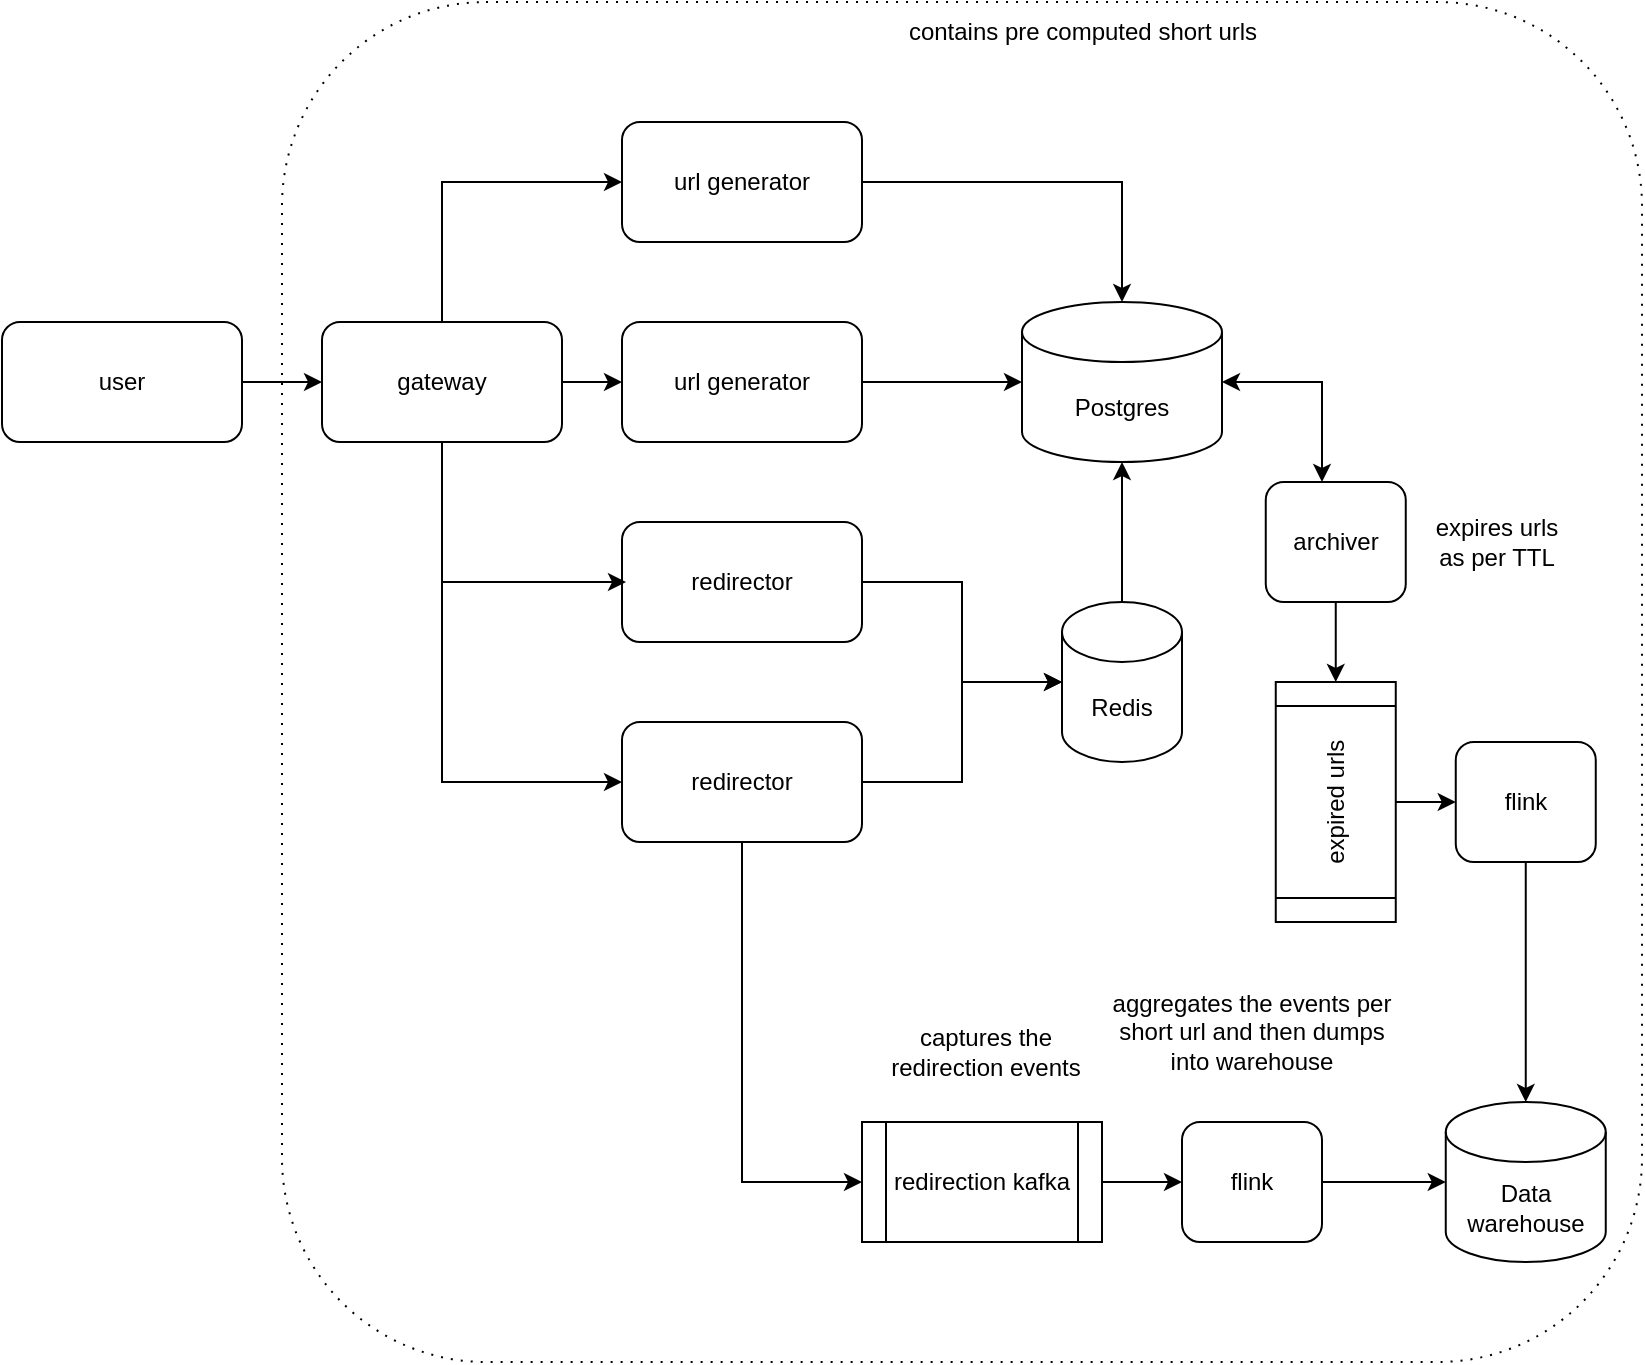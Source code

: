 <mxfile version="28.0.7">
  <diagram name="Page-1" id="qBerdW8tIHPhtDbVmsvb">
    <mxGraphModel dx="2011" dy="1200" grid="1" gridSize="10" guides="1" tooltips="1" connect="1" arrows="1" fold="1" page="1" pageScale="1" pageWidth="850" pageHeight="1100" math="0" shadow="0">
      <root>
        <mxCell id="0" />
        <mxCell id="1" parent="0" />
        <mxCell id="fvFxRy8mnweWSK4BVMKE-34" value="" style="rounded=1;whiteSpace=wrap;html=1;dashed=1;dashPattern=1 4;" parent="1" vertex="1">
          <mxGeometry x="160" y="180" width="680" height="680" as="geometry" />
        </mxCell>
        <mxCell id="fvFxRy8mnweWSK4BVMKE-35" style="edgeStyle=orthogonalEdgeStyle;rounded=0;orthogonalLoop=1;jettySize=auto;html=1;exitX=1;exitY=0.5;exitDx=0;exitDy=0;entryX=0;entryY=0.5;entryDx=0;entryDy=0;" parent="1" source="fvFxRy8mnweWSK4BVMKE-1" target="fvFxRy8mnweWSK4BVMKE-2" edge="1">
          <mxGeometry relative="1" as="geometry" />
        </mxCell>
        <mxCell id="fvFxRy8mnweWSK4BVMKE-1" value="user" style="rounded=1;whiteSpace=wrap;html=1;" parent="1" vertex="1">
          <mxGeometry x="20" y="340" width="120" height="60" as="geometry" />
        </mxCell>
        <mxCell id="fvFxRy8mnweWSK4BVMKE-36" style="edgeStyle=orthogonalEdgeStyle;rounded=0;orthogonalLoop=1;jettySize=auto;html=1;exitX=1;exitY=0.5;exitDx=0;exitDy=0;entryX=0;entryY=0.5;entryDx=0;entryDy=0;" parent="1" source="fvFxRy8mnweWSK4BVMKE-2" target="fvFxRy8mnweWSK4BVMKE-4" edge="1">
          <mxGeometry relative="1" as="geometry" />
        </mxCell>
        <mxCell id="fvFxRy8mnweWSK4BVMKE-37" style="edgeStyle=orthogonalEdgeStyle;rounded=0;orthogonalLoop=1;jettySize=auto;html=1;entryX=0;entryY=0.5;entryDx=0;entryDy=0;" parent="1" source="fvFxRy8mnweWSK4BVMKE-2" target="fvFxRy8mnweWSK4BVMKE-3" edge="1">
          <mxGeometry relative="1" as="geometry">
            <Array as="points">
              <mxPoint x="240" y="270" />
            </Array>
          </mxGeometry>
        </mxCell>
        <mxCell id="fvFxRy8mnweWSK4BVMKE-38" style="edgeStyle=orthogonalEdgeStyle;rounded=0;orthogonalLoop=1;jettySize=auto;html=1;entryX=0;entryY=0.5;entryDx=0;entryDy=0;" parent="1" source="fvFxRy8mnweWSK4BVMKE-2" target="fvFxRy8mnweWSK4BVMKE-7" edge="1">
          <mxGeometry relative="1" as="geometry">
            <Array as="points">
              <mxPoint x="240" y="570" />
            </Array>
          </mxGeometry>
        </mxCell>
        <mxCell id="fvFxRy8mnweWSK4BVMKE-2" value="gateway" style="rounded=1;whiteSpace=wrap;html=1;" parent="1" vertex="1">
          <mxGeometry x="180" y="340" width="120" height="60" as="geometry" />
        </mxCell>
        <mxCell id="fvFxRy8mnweWSK4BVMKE-3" value="url generator" style="rounded=1;whiteSpace=wrap;html=1;" parent="1" vertex="1">
          <mxGeometry x="330" y="240" width="120" height="60" as="geometry" />
        </mxCell>
        <mxCell id="fvFxRy8mnweWSK4BVMKE-4" value="url generator" style="rounded=1;whiteSpace=wrap;html=1;" parent="1" vertex="1">
          <mxGeometry x="330" y="340" width="120" height="60" as="geometry" />
        </mxCell>
        <mxCell id="fvFxRy8mnweWSK4BVMKE-27" style="edgeStyle=orthogonalEdgeStyle;rounded=0;orthogonalLoop=1;jettySize=auto;html=1;entryX=0;entryY=0.5;entryDx=0;entryDy=0;exitX=0.5;exitY=1;exitDx=0;exitDy=0;" parent="1" source="fvFxRy8mnweWSK4BVMKE-7" target="fvFxRy8mnweWSK4BVMKE-26" edge="1">
          <mxGeometry relative="1" as="geometry" />
        </mxCell>
        <mxCell id="fvFxRy8mnweWSK4BVMKE-6" value="redirector" style="rounded=1;whiteSpace=wrap;html=1;" parent="1" vertex="1">
          <mxGeometry x="330" y="440" width="120" height="60" as="geometry" />
        </mxCell>
        <mxCell id="fvFxRy8mnweWSK4BVMKE-22" style="edgeStyle=orthogonalEdgeStyle;rounded=0;orthogonalLoop=1;jettySize=auto;html=1;entryX=0;entryY=0.5;entryDx=0;entryDy=0;entryPerimeter=0;" parent="1" source="fvFxRy8mnweWSK4BVMKE-7" edge="1" target="fvFxRy8mnweWSK4BVMKE-9">
          <mxGeometry relative="1" as="geometry">
            <mxPoint x="510" y="520" as="targetPoint" />
            <Array as="points">
              <mxPoint x="500" y="570" />
              <mxPoint x="500" y="520" />
            </Array>
          </mxGeometry>
        </mxCell>
        <mxCell id="fvFxRy8mnweWSK4BVMKE-7" value="redirector" style="rounded=1;whiteSpace=wrap;html=1;" parent="1" vertex="1">
          <mxGeometry x="330" y="540" width="120" height="60" as="geometry" />
        </mxCell>
        <mxCell id="fvFxRy8mnweWSK4BVMKE-9" value="Redis" style="shape=cylinder3;whiteSpace=wrap;html=1;boundedLbl=1;backgroundOutline=1;size=15;" parent="1" vertex="1">
          <mxGeometry x="550" y="480" width="60" height="80" as="geometry" />
        </mxCell>
        <mxCell id="fvFxRy8mnweWSK4BVMKE-10" value="Postgres" style="shape=cylinder3;whiteSpace=wrap;html=1;boundedLbl=1;backgroundOutline=1;size=15;" parent="1" vertex="1">
          <mxGeometry x="530" y="330" width="100" height="80" as="geometry" />
        </mxCell>
        <mxCell id="fvFxRy8mnweWSK4BVMKE-15" style="edgeStyle=orthogonalEdgeStyle;rounded=0;orthogonalLoop=1;jettySize=auto;html=1;" parent="1" source="fvFxRy8mnweWSK4BVMKE-3" target="fvFxRy8mnweWSK4BVMKE-10" edge="1">
          <mxGeometry relative="1" as="geometry">
            <mxPoint x="500" y="310" as="targetPoint" />
            <Array as="points">
              <mxPoint x="510" y="270" />
              <mxPoint x="510" y="270" />
            </Array>
          </mxGeometry>
        </mxCell>
        <mxCell id="fvFxRy8mnweWSK4BVMKE-21" style="edgeStyle=orthogonalEdgeStyle;rounded=0;orthogonalLoop=1;jettySize=auto;html=1;entryX=0;entryY=0.5;entryDx=0;entryDy=0;entryPerimeter=0;" parent="1" source="fvFxRy8mnweWSK4BVMKE-6" target="fvFxRy8mnweWSK4BVMKE-9" edge="1">
          <mxGeometry relative="1" as="geometry" />
        </mxCell>
        <mxCell id="fvFxRy8mnweWSK4BVMKE-23" style="edgeStyle=orthogonalEdgeStyle;rounded=0;orthogonalLoop=1;jettySize=auto;html=1;entryX=0.5;entryY=1;entryDx=0;entryDy=0;entryPerimeter=0;" parent="1" source="fvFxRy8mnweWSK4BVMKE-9" target="fvFxRy8mnweWSK4BVMKE-10" edge="1">
          <mxGeometry relative="1" as="geometry">
            <mxPoint x="650" y="520" as="targetPoint" />
          </mxGeometry>
        </mxCell>
        <mxCell id="fvFxRy8mnweWSK4BVMKE-45" style="edgeStyle=orthogonalEdgeStyle;rounded=0;orthogonalLoop=1;jettySize=auto;html=1;entryX=1;entryY=0.5;entryDx=0;entryDy=0;" parent="1" source="fvFxRy8mnweWSK4BVMKE-24" target="fvFxRy8mnweWSK4BVMKE-44" edge="1">
          <mxGeometry relative="1" as="geometry" />
        </mxCell>
        <mxCell id="fvFxRy8mnweWSK4BVMKE-24" value="archiver" style="rounded=1;whiteSpace=wrap;html=1;" parent="1" vertex="1">
          <mxGeometry x="651.88" y="420" width="70" height="60" as="geometry" />
        </mxCell>
        <mxCell id="fvFxRy8mnweWSK4BVMKE-25" style="edgeStyle=orthogonalEdgeStyle;rounded=0;orthogonalLoop=1;jettySize=auto;html=1;entryX=1;entryY=0.5;entryDx=0;entryDy=0;entryPerimeter=0;startArrow=classic;startFill=1;" parent="1" source="fvFxRy8mnweWSK4BVMKE-24" target="fvFxRy8mnweWSK4BVMKE-10" edge="1">
          <mxGeometry relative="1" as="geometry">
            <Array as="points">
              <mxPoint x="680" y="370" />
            </Array>
            <mxPoint x="710" y="520" as="targetPoint" />
          </mxGeometry>
        </mxCell>
        <mxCell id="fvFxRy8mnweWSK4BVMKE-29" style="edgeStyle=orthogonalEdgeStyle;rounded=0;orthogonalLoop=1;jettySize=auto;html=1;entryX=0;entryY=0.5;entryDx=0;entryDy=0;" parent="1" source="fvFxRy8mnweWSK4BVMKE-26" target="fvFxRy8mnweWSK4BVMKE-28" edge="1">
          <mxGeometry relative="1" as="geometry" />
        </mxCell>
        <mxCell id="fvFxRy8mnweWSK4BVMKE-26" value="redirection kafka" style="shape=process;whiteSpace=wrap;html=1;backgroundOutline=1;" parent="1" vertex="1">
          <mxGeometry x="450" y="740" width="120" height="60" as="geometry" />
        </mxCell>
        <mxCell id="fvFxRy8mnweWSK4BVMKE-28" value="flink" style="rounded=1;whiteSpace=wrap;html=1;" parent="1" vertex="1">
          <mxGeometry x="610" y="740" width="70" height="60" as="geometry" />
        </mxCell>
        <mxCell id="fvFxRy8mnweWSK4BVMKE-30" value="Data warehouse" style="shape=cylinder3;whiteSpace=wrap;html=1;boundedLbl=1;backgroundOutline=1;size=15;" parent="1" vertex="1">
          <mxGeometry x="741.88" y="730" width="80" height="80" as="geometry" />
        </mxCell>
        <mxCell id="fvFxRy8mnweWSK4BVMKE-32" style="edgeStyle=orthogonalEdgeStyle;rounded=0;orthogonalLoop=1;jettySize=auto;html=1;entryX=0;entryY=0.5;entryDx=0;entryDy=0;entryPerimeter=0;" parent="1" source="fvFxRy8mnweWSK4BVMKE-28" target="fvFxRy8mnweWSK4BVMKE-30" edge="1">
          <mxGeometry relative="1" as="geometry">
            <mxPoint x="710" y="770" as="targetPoint" />
          </mxGeometry>
        </mxCell>
        <mxCell id="fvFxRy8mnweWSK4BVMKE-33" value="contains pre computed short urls" style="text;html=1;align=center;verticalAlign=middle;resizable=0;points=[];autosize=1;strokeColor=none;fillColor=none;" parent="1" vertex="1">
          <mxGeometry x="460" y="180" width="200" height="30" as="geometry" />
        </mxCell>
        <mxCell id="fvFxRy8mnweWSK4BVMKE-39" style="edgeStyle=orthogonalEdgeStyle;rounded=0;orthogonalLoop=1;jettySize=auto;html=1;" parent="1" source="fvFxRy8mnweWSK4BVMKE-2" edge="1">
          <mxGeometry relative="1" as="geometry">
            <mxPoint x="332" y="470" as="targetPoint" />
            <Array as="points">
              <mxPoint x="240" y="470" />
            </Array>
          </mxGeometry>
        </mxCell>
        <mxCell id="fvFxRy8mnweWSK4BVMKE-40" value="expires urls as per TTL" style="text;html=1;align=center;verticalAlign=middle;whiteSpace=wrap;rounded=0;" parent="1" vertex="1">
          <mxGeometry x="730" y="435" width="75" height="30" as="geometry" />
        </mxCell>
        <mxCell id="fvFxRy8mnweWSK4BVMKE-41" value="captures the redirection events" style="text;html=1;align=center;verticalAlign=middle;whiteSpace=wrap;rounded=0;" parent="1" vertex="1">
          <mxGeometry x="462.5" y="690" width="97.5" height="30" as="geometry" />
        </mxCell>
        <mxCell id="fvFxRy8mnweWSK4BVMKE-42" value="aggregates the events per short url and then dumps into warehouse" style="text;html=1;align=center;verticalAlign=middle;whiteSpace=wrap;rounded=0;" parent="1" vertex="1">
          <mxGeometry x="568.13" y="680" width="153.75" height="30" as="geometry" />
        </mxCell>
        <mxCell id="Td-5KWlAO-xC2juJ-Ogx-4" style="edgeStyle=orthogonalEdgeStyle;rounded=0;orthogonalLoop=1;jettySize=auto;html=1;exitX=0.5;exitY=1;exitDx=0;exitDy=0;entryX=0;entryY=0.5;entryDx=0;entryDy=0;" edge="1" parent="1" source="fvFxRy8mnweWSK4BVMKE-44" target="Td-5KWlAO-xC2juJ-Ogx-2">
          <mxGeometry relative="1" as="geometry" />
        </mxCell>
        <mxCell id="fvFxRy8mnweWSK4BVMKE-44" value="expired urls" style="shape=process;whiteSpace=wrap;html=1;backgroundOutline=1;rotation=-90;" parent="1" vertex="1">
          <mxGeometry x="626.88" y="550" width="120" height="60" as="geometry" />
        </mxCell>
        <mxCell id="Td-5KWlAO-xC2juJ-Ogx-1" style="edgeStyle=orthogonalEdgeStyle;rounded=0;orthogonalLoop=1;jettySize=auto;html=1;entryX=0;entryY=0.5;entryDx=0;entryDy=0;entryPerimeter=0;" edge="1" parent="1" source="fvFxRy8mnweWSK4BVMKE-4" target="fvFxRy8mnweWSK4BVMKE-10">
          <mxGeometry relative="1" as="geometry" />
        </mxCell>
        <mxCell id="Td-5KWlAO-xC2juJ-Ogx-2" value="flink" style="rounded=1;whiteSpace=wrap;html=1;" vertex="1" parent="1">
          <mxGeometry x="746.88" y="550" width="70" height="60" as="geometry" />
        </mxCell>
        <mxCell id="Td-5KWlAO-xC2juJ-Ogx-5" style="edgeStyle=orthogonalEdgeStyle;rounded=0;orthogonalLoop=1;jettySize=auto;html=1;exitX=0.5;exitY=1;exitDx=0;exitDy=0;entryX=0.5;entryY=0;entryDx=0;entryDy=0;entryPerimeter=0;" edge="1" parent="1" source="Td-5KWlAO-xC2juJ-Ogx-2" target="fvFxRy8mnweWSK4BVMKE-30">
          <mxGeometry relative="1" as="geometry" />
        </mxCell>
      </root>
    </mxGraphModel>
  </diagram>
</mxfile>
